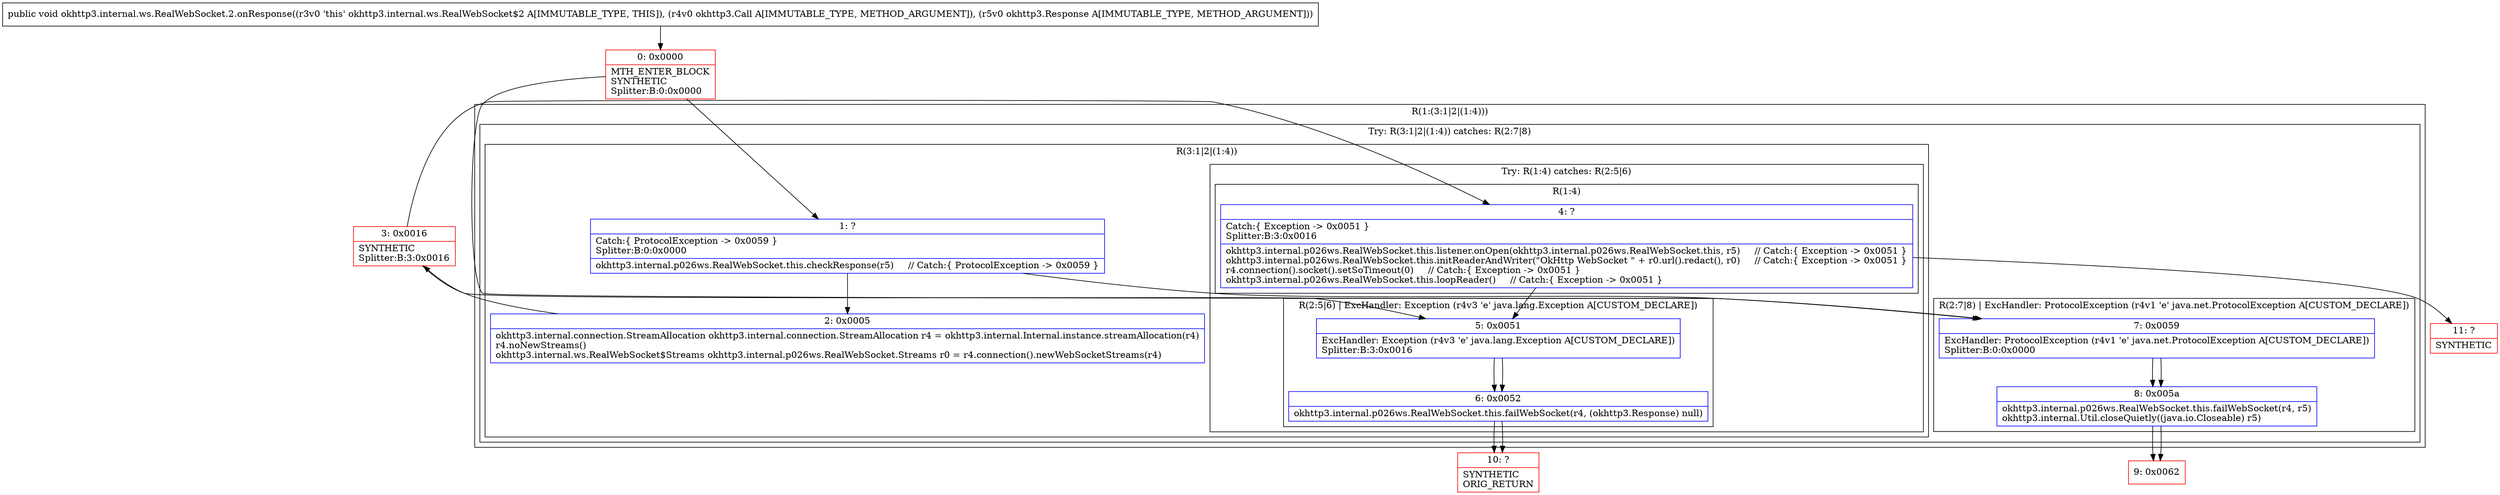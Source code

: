 digraph "CFG forokhttp3.internal.ws.RealWebSocket.2.onResponse(Lokhttp3\/Call;Lokhttp3\/Response;)V" {
subgraph cluster_Region_1302962532 {
label = "R(1:(3:1|2|(1:4)))";
node [shape=record,color=blue];
subgraph cluster_TryCatchRegion_320643702 {
label = "Try: R(3:1|2|(1:4)) catches: R(2:7|8)";
node [shape=record,color=blue];
subgraph cluster_Region_1932504873 {
label = "R(3:1|2|(1:4))";
node [shape=record,color=blue];
Node_1 [shape=record,label="{1\:\ ?|Catch:\{ ProtocolException \-\> 0x0059 \}\lSplitter:B:0:0x0000\l|okhttp3.internal.p026ws.RealWebSocket.this.checkResponse(r5)     \/\/ Catch:\{ ProtocolException \-\> 0x0059 \}\l}"];
Node_2 [shape=record,label="{2\:\ 0x0005|okhttp3.internal.connection.StreamAllocation okhttp3.internal.connection.StreamAllocation r4 = okhttp3.internal.Internal.instance.streamAllocation(r4)\lr4.noNewStreams()\lokhttp3.internal.ws.RealWebSocket$Streams okhttp3.internal.p026ws.RealWebSocket.Streams r0 = r4.connection().newWebSocketStreams(r4)\l}"];
subgraph cluster_TryCatchRegion_1477930300 {
label = "Try: R(1:4) catches: R(2:5|6)";
node [shape=record,color=blue];
subgraph cluster_Region_646797821 {
label = "R(1:4)";
node [shape=record,color=blue];
Node_4 [shape=record,label="{4\:\ ?|Catch:\{ Exception \-\> 0x0051 \}\lSplitter:B:3:0x0016\l|okhttp3.internal.p026ws.RealWebSocket.this.listener.onOpen(okhttp3.internal.p026ws.RealWebSocket.this, r5)     \/\/ Catch:\{ Exception \-\> 0x0051 \}\lokhttp3.internal.p026ws.RealWebSocket.this.initReaderAndWriter(\"OkHttp WebSocket \" + r0.url().redact(), r0)     \/\/ Catch:\{ Exception \-\> 0x0051 \}\lr4.connection().socket().setSoTimeout(0)     \/\/ Catch:\{ Exception \-\> 0x0051 \}\lokhttp3.internal.p026ws.RealWebSocket.this.loopReader()     \/\/ Catch:\{ Exception \-\> 0x0051 \}\l}"];
}
subgraph cluster_Region_1300373310 {
label = "R(2:5|6) | ExcHandler: Exception (r4v3 'e' java.lang.Exception A[CUSTOM_DECLARE])\l";
node [shape=record,color=blue];
Node_5 [shape=record,label="{5\:\ 0x0051|ExcHandler: Exception (r4v3 'e' java.lang.Exception A[CUSTOM_DECLARE])\lSplitter:B:3:0x0016\l}"];
Node_6 [shape=record,label="{6\:\ 0x0052|okhttp3.internal.p026ws.RealWebSocket.this.failWebSocket(r4, (okhttp3.Response) null)\l}"];
}
}
}
subgraph cluster_Region_1302340971 {
label = "R(2:7|8) | ExcHandler: ProtocolException (r4v1 'e' java.net.ProtocolException A[CUSTOM_DECLARE])\l";
node [shape=record,color=blue];
Node_7 [shape=record,label="{7\:\ 0x0059|ExcHandler: ProtocolException (r4v1 'e' java.net.ProtocolException A[CUSTOM_DECLARE])\lSplitter:B:0:0x0000\l}"];
Node_8 [shape=record,label="{8\:\ 0x005a|okhttp3.internal.p026ws.RealWebSocket.this.failWebSocket(r4, r5)\lokhttp3.internal.Util.closeQuietly((java.io.Closeable) r5)\l}"];
}
}
}
subgraph cluster_Region_1302340971 {
label = "R(2:7|8) | ExcHandler: ProtocolException (r4v1 'e' java.net.ProtocolException A[CUSTOM_DECLARE])\l";
node [shape=record,color=blue];
Node_7 [shape=record,label="{7\:\ 0x0059|ExcHandler: ProtocolException (r4v1 'e' java.net.ProtocolException A[CUSTOM_DECLARE])\lSplitter:B:0:0x0000\l}"];
Node_8 [shape=record,label="{8\:\ 0x005a|okhttp3.internal.p026ws.RealWebSocket.this.failWebSocket(r4, r5)\lokhttp3.internal.Util.closeQuietly((java.io.Closeable) r5)\l}"];
}
subgraph cluster_Region_1300373310 {
label = "R(2:5|6) | ExcHandler: Exception (r4v3 'e' java.lang.Exception A[CUSTOM_DECLARE])\l";
node [shape=record,color=blue];
Node_5 [shape=record,label="{5\:\ 0x0051|ExcHandler: Exception (r4v3 'e' java.lang.Exception A[CUSTOM_DECLARE])\lSplitter:B:3:0x0016\l}"];
Node_6 [shape=record,label="{6\:\ 0x0052|okhttp3.internal.p026ws.RealWebSocket.this.failWebSocket(r4, (okhttp3.Response) null)\l}"];
}
Node_0 [shape=record,color=red,label="{0\:\ 0x0000|MTH_ENTER_BLOCK\lSYNTHETIC\lSplitter:B:0:0x0000\l}"];
Node_3 [shape=record,color=red,label="{3\:\ 0x0016|SYNTHETIC\lSplitter:B:3:0x0016\l}"];
Node_9 [shape=record,color=red,label="{9\:\ 0x0062}"];
Node_10 [shape=record,color=red,label="{10\:\ ?|SYNTHETIC\lORIG_RETURN\l}"];
Node_11 [shape=record,color=red,label="{11\:\ ?|SYNTHETIC\l}"];
MethodNode[shape=record,label="{public void okhttp3.internal.ws.RealWebSocket.2.onResponse((r3v0 'this' okhttp3.internal.ws.RealWebSocket$2 A[IMMUTABLE_TYPE, THIS]), (r4v0 okhttp3.Call A[IMMUTABLE_TYPE, METHOD_ARGUMENT]), (r5v0 okhttp3.Response A[IMMUTABLE_TYPE, METHOD_ARGUMENT])) }"];
MethodNode -> Node_0;
Node_1 -> Node_2;
Node_1 -> Node_7;
Node_2 -> Node_3;
Node_4 -> Node_5;
Node_4 -> Node_11;
Node_5 -> Node_6;
Node_6 -> Node_10;
Node_7 -> Node_8;
Node_8 -> Node_9;
Node_7 -> Node_8;
Node_8 -> Node_9;
Node_5 -> Node_6;
Node_6 -> Node_10;
Node_0 -> Node_1;
Node_0 -> Node_7;
Node_3 -> Node_4;
Node_3 -> Node_5;
}

